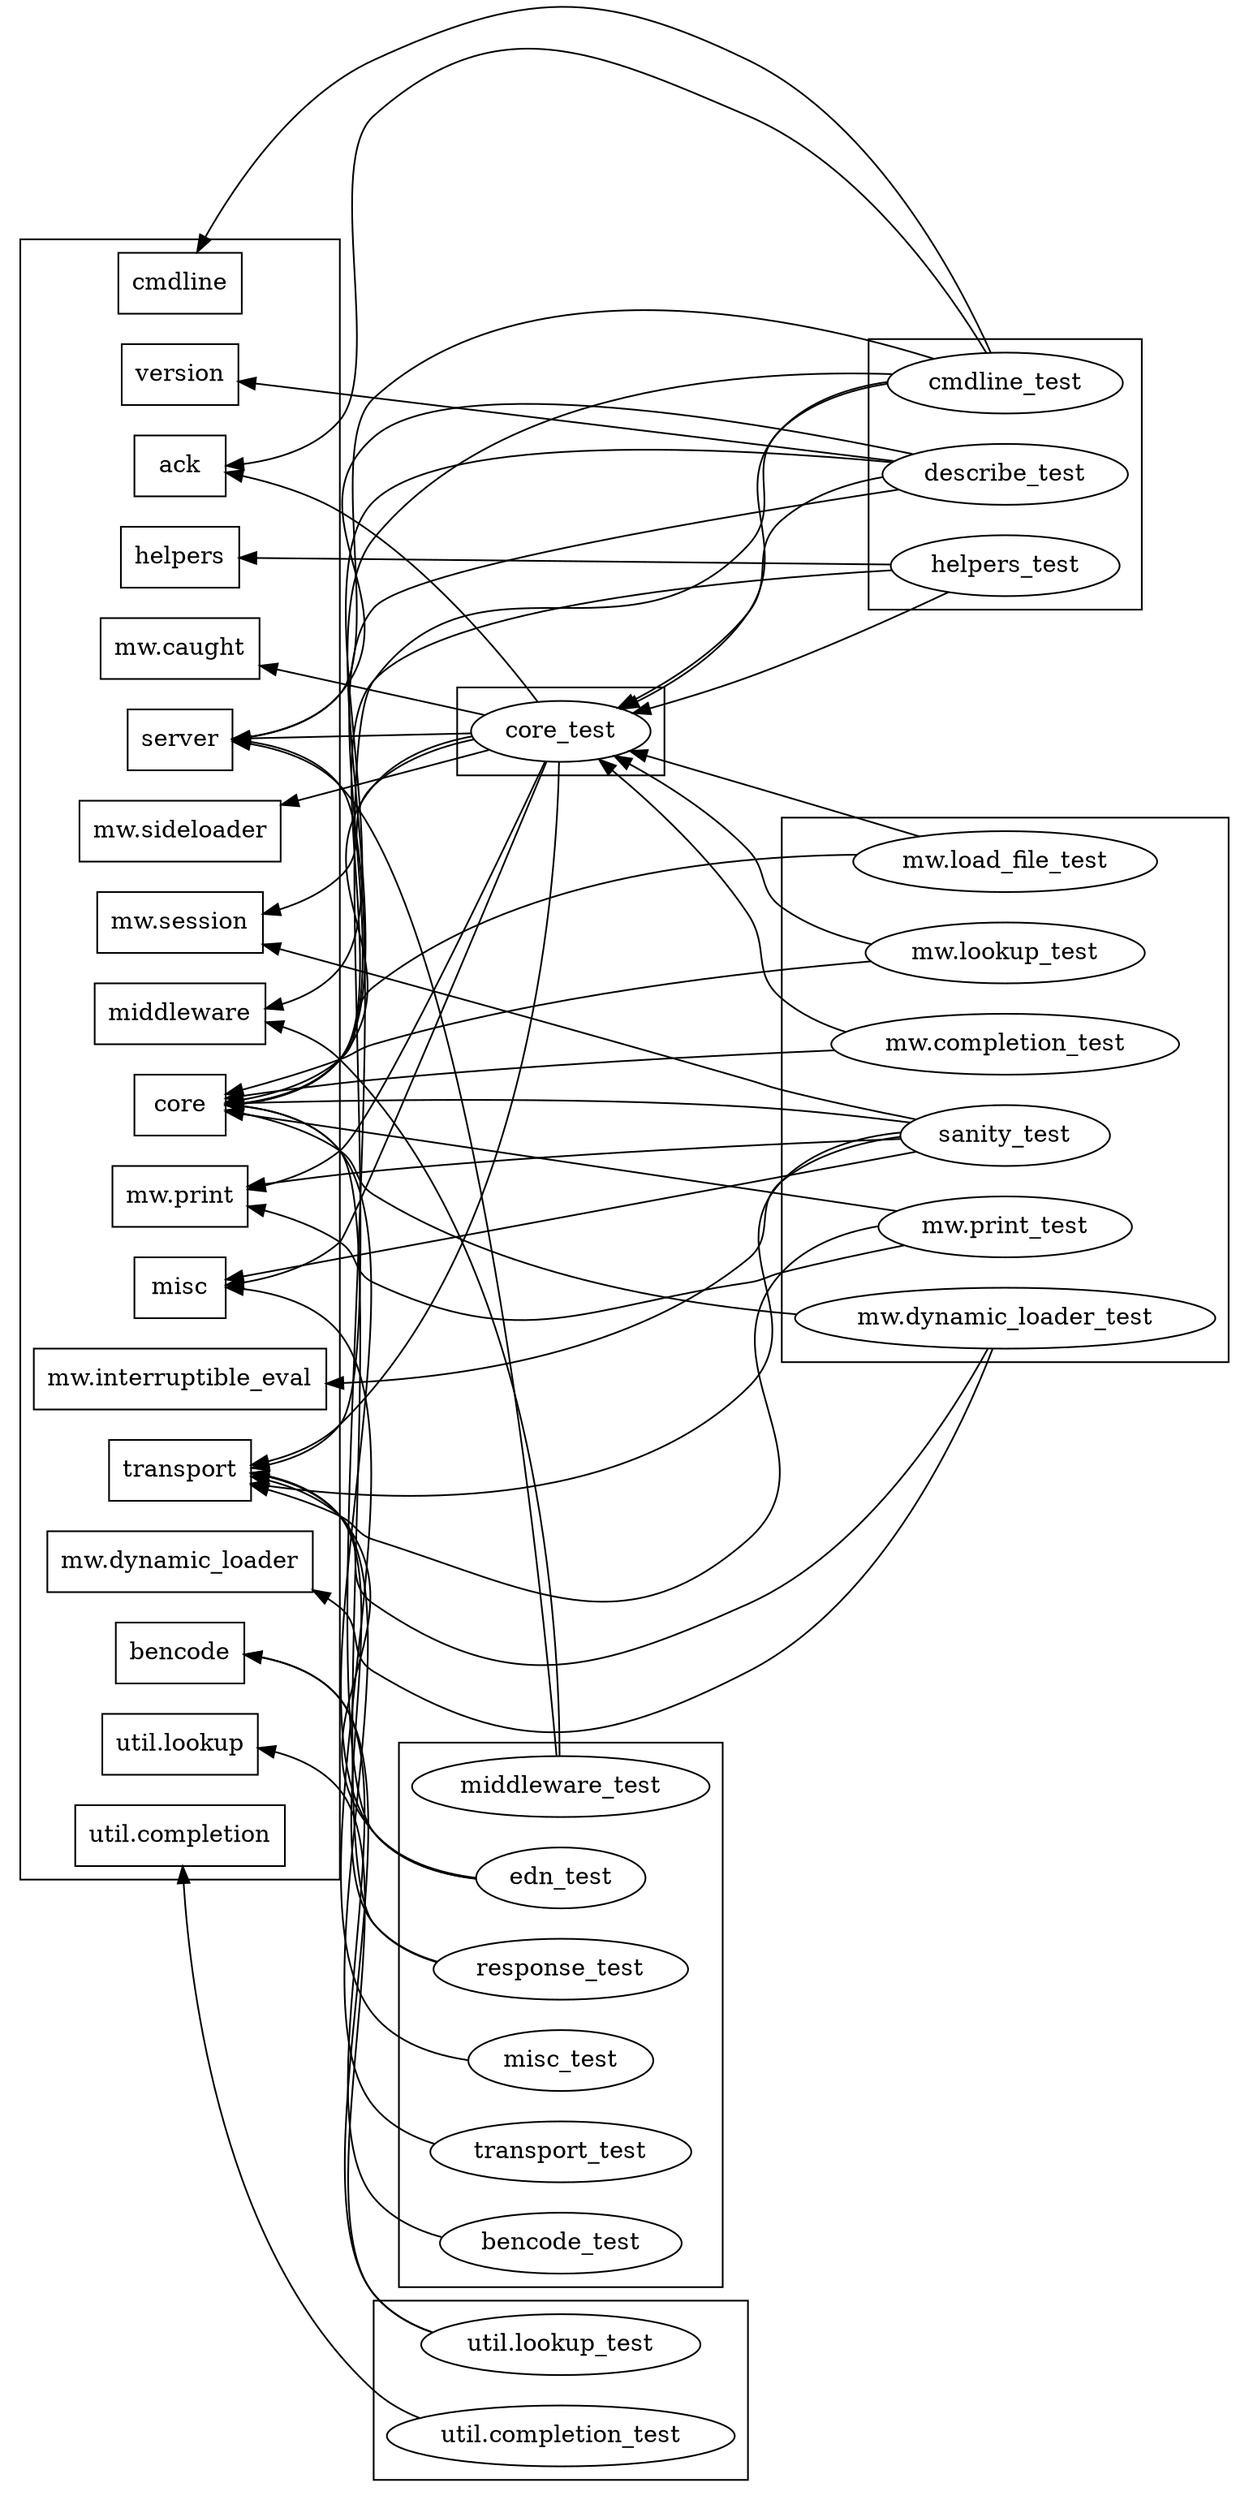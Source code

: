 strict digraph G {

rankdir = RL;

/* here start the interfaces */

subgraph clustermain {

	node [shape=box];

	bencode;
	ack;
	cmdline;
	core;
	server;
	transport;
	misc;
	"mw.caught";
	"mw.print";
	"mw.session";
	"mw.sideloader";
	"mw.interruptible_eval";
	middleware;
	version;
	helpers;
	"util.completion";
	"util.lookup";
	"mw.dynamic_loader";
	}
	
subgraph clustermiddleware {
	node [shape=box];
	"mw.caught";
	"mw.print";
	"mw.session";
	"mw.sideloader";
	"mw.interruptible_eval";
	"mw.dynamic_loader";
}

subgraph clusterutil {
	node [shape=box];
	"util.completion";
	"util.lookup";
}
		
subgraph clustercoretest {
	node [shape=ellipse];
	core_test -> {core, ack, "mw.caught", "mw.print", "mw.session", "mw.sideloader", misc, server, transport};
	
	}

subgraph clustercoretestdep {
	node [shape=ellipse];
	cmdline_test -> {ack, cmdline, core, core_test, server, transport};

	describe_test -> {core, core_test, middleware, server, version};
	helpers_test -> {core, core_test, helpers};

}

subgraph clustermaintest{

	node [shape=ellipse];
	bencode_test -> {bencode};
	edn_test -> {core, server, transport};
	middleware_test -> {middleware, server};
	misc_test -> {misc};
	response_test -> {core, transport};
	transport_test -> {transport};

}

	

	
subgraph clusterutiltest {

	node [shape=ellipse];


	"util.completion_test" -> {"util.completion"};
	"util.lookup_test" -> {bencode, "util.lookup"};
	
	}
	
	subgraph clustermwtest {

	node [shape=ellipse];


	sanity_test -> {core, "mw.interruptible_eval", "mw.print", "mw.session", misc, transport};
	"mw.completion_test" -> {core, core_test};
	"mw.dynamic_loader_test" -> {core, "mw.dynamic_loader", transport};
	"mw.load_file_test" -> {core, core_test};
	"mw.lookup_test" -> {core, core_test};
	"mw.print_test" -> {core, "mw.print", transport};
		
	
	}
}
